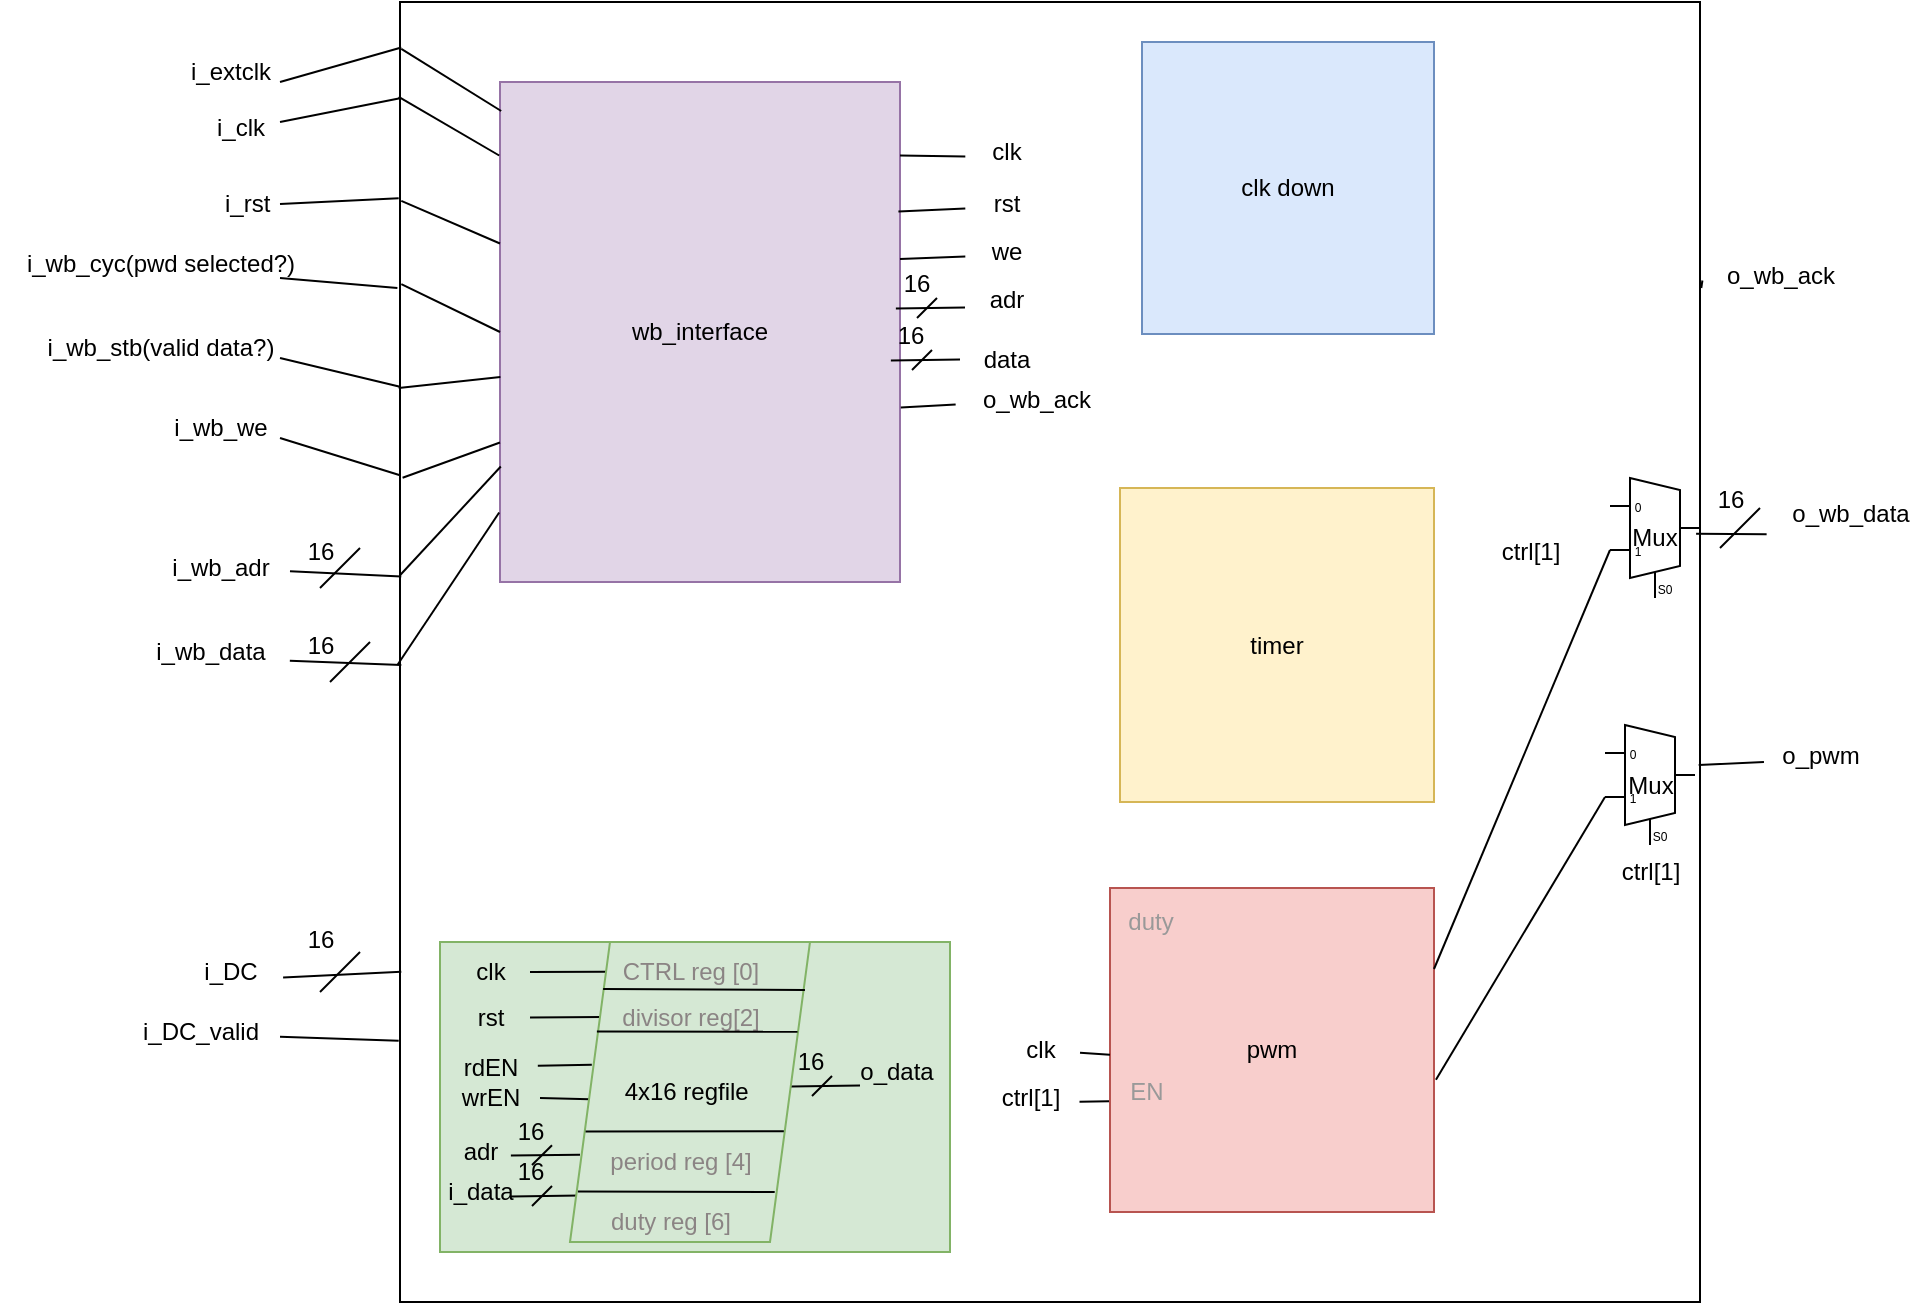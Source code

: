 <mxfile>
    <diagram id="9kbksqGHN0hTs0AnhhPh" name="Page-1">
        <mxGraphModel dx="1551" dy="563" grid="1" gridSize="10" guides="1" tooltips="1" connect="1" arrows="1" fold="1" page="1" pageScale="1" pageWidth="850" pageHeight="1100" math="0" shadow="0">
            <root>
                <mxCell id="0"/>
                <mxCell id="1" parent="0"/>
                <mxCell id="2" value="" style="whiteSpace=wrap;html=1;aspect=fixed;" parent="1" vertex="1">
                    <mxGeometry x="60" y="20" width="650" height="650" as="geometry"/>
                </mxCell>
                <mxCell id="3" value="" style="endArrow=none;html=1;entryX=0;entryY=0.074;entryDx=0;entryDy=0;entryPerimeter=0;" parent="1" target="2" edge="1">
                    <mxGeometry width="50" height="50" relative="1" as="geometry">
                        <mxPoint y="80" as="sourcePoint"/>
                        <mxPoint x="69.04" y="84.56" as="targetPoint"/>
                        <Array as="points"/>
                    </mxGeometry>
                </mxCell>
                <mxCell id="4" value="i_clk" style="text;html=1;align=center;verticalAlign=middle;resizable=0;points=[];autosize=1;strokeColor=none;fillColor=none;" parent="1" vertex="1">
                    <mxGeometry x="-45" y="68" width="50" height="30" as="geometry"/>
                </mxCell>
                <mxCell id="5" value="" style="endArrow=none;html=1;entryX=-0.001;entryY=0.151;entryDx=0;entryDy=0;entryPerimeter=0;" parent="1" target="2" edge="1">
                    <mxGeometry width="50" height="50" relative="1" as="geometry">
                        <mxPoint y="121" as="sourcePoint"/>
                        <mxPoint x="71.44" y="121.04" as="targetPoint"/>
                    </mxGeometry>
                </mxCell>
                <mxCell id="6" value="i_rst&amp;nbsp;" style="text;html=1;align=center;verticalAlign=middle;resizable=0;points=[];autosize=1;strokeColor=none;fillColor=none;" parent="1" vertex="1">
                    <mxGeometry x="-40" y="106" width="50" height="30" as="geometry"/>
                </mxCell>
                <mxCell id="7" value="" style="endArrow=none;html=1;entryX=-0.002;entryY=0.22;entryDx=0;entryDy=0;entryPerimeter=0;" parent="1" target="2" edge="1">
                    <mxGeometry width="50" height="50" relative="1" as="geometry">
                        <mxPoint y="158" as="sourcePoint"/>
                        <mxPoint x="70" y="158" as="targetPoint"/>
                    </mxGeometry>
                </mxCell>
                <mxCell id="8" value="i_wb_cyc(pwd selected?)" style="text;html=1;align=center;verticalAlign=middle;resizable=0;points=[];autosize=1;strokeColor=none;fillColor=none;" parent="1" vertex="1">
                    <mxGeometry x="-140" y="136" width="160" height="30" as="geometry"/>
                </mxCell>
                <mxCell id="9" value="" style="endArrow=none;html=1;entryX=0;entryY=0.296;entryDx=0;entryDy=0;entryPerimeter=0;" parent="1" target="2" edge="1">
                    <mxGeometry width="50" height="50" relative="1" as="geometry">
                        <mxPoint y="198" as="sourcePoint"/>
                        <mxPoint x="70.48" y="197.36" as="targetPoint"/>
                    </mxGeometry>
                </mxCell>
                <mxCell id="10" value="i_wb_stb(valid data?)" style="text;html=1;align=center;verticalAlign=middle;resizable=0;points=[];autosize=1;strokeColor=none;fillColor=none;" parent="1" vertex="1">
                    <mxGeometry x="-130" y="178" width="140" height="30" as="geometry"/>
                </mxCell>
                <mxCell id="11" value="" style="endArrow=none;html=1;entryX=0;entryY=0.364;entryDx=0;entryDy=0;entryPerimeter=0;" parent="1" target="2" edge="1">
                    <mxGeometry width="50" height="50" relative="1" as="geometry">
                        <mxPoint y="238" as="sourcePoint"/>
                        <mxPoint x="70" y="237.68" as="targetPoint"/>
                    </mxGeometry>
                </mxCell>
                <mxCell id="12" value="i_wb_we" style="text;html=1;align=center;verticalAlign=middle;resizable=0;points=[];autosize=1;strokeColor=none;fillColor=none;" parent="1" vertex="1">
                    <mxGeometry x="-65" y="218" width="70" height="30" as="geometry"/>
                </mxCell>
                <mxCell id="13" value="" style="endArrow=none;html=1;entryX=0.001;entryY=0.442;entryDx=0;entryDy=0;entryPerimeter=0;" parent="1" target="2" edge="1" source="14">
                    <mxGeometry width="50" height="50" relative="1" as="geometry">
                        <mxPoint y="278" as="sourcePoint"/>
                        <mxPoint x="107" y="280" as="targetPoint"/>
                    </mxGeometry>
                </mxCell>
                <mxCell id="14" value="i_wb_adr" style="text;html=1;align=center;verticalAlign=middle;resizable=0;points=[];autosize=1;strokeColor=none;fillColor=none;" parent="1" vertex="1">
                    <mxGeometry x="-65" y="288" width="70" height="30" as="geometry"/>
                </mxCell>
                <mxCell id="15" value="" style="endArrow=none;html=1;" parent="1" edge="1">
                    <mxGeometry width="50" height="50" relative="1" as="geometry">
                        <mxPoint x="20" y="313" as="sourcePoint"/>
                        <mxPoint x="40" y="293" as="targetPoint"/>
                    </mxGeometry>
                </mxCell>
                <mxCell id="16" value="16" style="text;html=1;align=center;verticalAlign=middle;resizable=0;points=[];autosize=1;strokeColor=none;fillColor=none;" parent="1" vertex="1">
                    <mxGeometry y="280" width="40" height="30" as="geometry"/>
                </mxCell>
                <mxCell id="17" value="" style="endArrow=none;html=1;entryX=0.001;entryY=0.51;entryDx=0;entryDy=0;entryPerimeter=0;exitX=0.999;exitY=0.647;exitDx=0;exitDy=0;exitPerimeter=0;" parent="1" target="2" edge="1" source="20">
                    <mxGeometry width="50" height="50" relative="1" as="geometry">
                        <mxPoint y="315" as="sourcePoint"/>
                        <mxPoint x="70" y="315" as="targetPoint"/>
                    </mxGeometry>
                </mxCell>
                <mxCell id="18" value="" style="endArrow=none;html=1;" parent="1" edge="1">
                    <mxGeometry width="50" height="50" relative="1" as="geometry">
                        <mxPoint x="25" y="360" as="sourcePoint"/>
                        <mxPoint x="45" y="340" as="targetPoint"/>
                    </mxGeometry>
                </mxCell>
                <mxCell id="19" value="16" style="text;html=1;align=center;verticalAlign=middle;resizable=0;points=[];autosize=1;strokeColor=none;fillColor=none;" parent="1" vertex="1">
                    <mxGeometry y="326.5" width="40" height="30" as="geometry"/>
                </mxCell>
                <mxCell id="20" value="i_wb_data" style="text;html=1;align=center;verticalAlign=middle;resizable=0;points=[];autosize=1;strokeColor=none;fillColor=none;" parent="1" vertex="1">
                    <mxGeometry x="-75" y="330" width="80" height="30" as="geometry"/>
                </mxCell>
                <mxCell id="22" value="o_wb_ack" style="text;html=1;align=center;verticalAlign=middle;resizable=0;points=[];autosize=1;strokeColor=none;fillColor=none;" parent="1" vertex="1">
                    <mxGeometry x="710" y="142" width="80" height="30" as="geometry"/>
                </mxCell>
                <mxCell id="27" value="" style="endArrow=none;html=1;entryX=0.999;entryY=0.587;entryDx=0;entryDy=0;entryPerimeter=0;exitX=0.033;exitY=0.615;exitDx=0;exitDy=0;exitPerimeter=0;" parent="1" target="2" edge="1" source="28">
                    <mxGeometry width="50" height="50" relative="1" as="geometry">
                        <mxPoint x="720" y="350" as="sourcePoint"/>
                        <mxPoint x="530" y="340" as="targetPoint"/>
                    </mxGeometry>
                </mxCell>
                <mxCell id="28" value="o_pwm" style="text;html=1;align=center;verticalAlign=middle;resizable=0;points=[];autosize=1;strokeColor=none;fillColor=none;" parent="1" vertex="1">
                    <mxGeometry x="740" y="381.5" width="60" height="30" as="geometry"/>
                </mxCell>
                <mxCell id="29" value="" style="endArrow=none;html=1;entryX=0.001;entryY=0.035;entryDx=0;entryDy=0;entryPerimeter=0;" parent="1" target="2" edge="1">
                    <mxGeometry width="50" height="50" relative="1" as="geometry">
                        <mxPoint y="60" as="sourcePoint"/>
                        <mxPoint x="70" y="60" as="targetPoint"/>
                    </mxGeometry>
                </mxCell>
                <mxCell id="31" value="i_extclk" style="text;html=1;align=center;verticalAlign=middle;resizable=0;points=[];autosize=1;strokeColor=none;fillColor=none;" parent="1" vertex="1">
                    <mxGeometry x="-55" y="40" width="60" height="30" as="geometry"/>
                </mxCell>
                <mxCell id="35" value="" style="endArrow=none;html=1;entryX=0.001;entryY=0.746;entryDx=0;entryDy=0;entryPerimeter=0;exitX=1.031;exitY=0.591;exitDx=0;exitDy=0;exitPerimeter=0;" parent="1" target="2" edge="1" source="38">
                    <mxGeometry width="50" height="50" relative="1" as="geometry">
                        <mxPoint y="442.72" as="sourcePoint"/>
                        <mxPoint x="70" y="442.72" as="targetPoint"/>
                    </mxGeometry>
                </mxCell>
                <mxCell id="36" value="" style="endArrow=none;html=1;" parent="1" edge="1">
                    <mxGeometry width="50" height="50" relative="1" as="geometry">
                        <mxPoint x="20" y="515" as="sourcePoint"/>
                        <mxPoint x="40" y="495" as="targetPoint"/>
                    </mxGeometry>
                </mxCell>
                <mxCell id="37" value="16" style="text;html=1;align=center;verticalAlign=middle;resizable=0;points=[];autosize=1;strokeColor=none;fillColor=none;" parent="1" vertex="1">
                    <mxGeometry y="474" width="40" height="30" as="geometry"/>
                </mxCell>
                <mxCell id="38" value="i_DC" style="text;html=1;align=center;verticalAlign=middle;resizable=0;points=[];autosize=1;strokeColor=none;fillColor=none;" parent="1" vertex="1">
                    <mxGeometry x="-50" y="490" width="50" height="30" as="geometry"/>
                </mxCell>
                <mxCell id="39" value="" style="endArrow=none;html=1;entryX=-0.001;entryY=0.799;entryDx=0;entryDy=0;entryPerimeter=0;exitX=1;exitY=0.58;exitDx=0;exitDy=0;exitPerimeter=0;" parent="1" edge="1" target="2" source="40">
                    <mxGeometry width="50" height="50" relative="1" as="geometry">
                        <mxPoint y="473" as="sourcePoint"/>
                        <mxPoint x="110" y="473" as="targetPoint"/>
                    </mxGeometry>
                </mxCell>
                <mxCell id="40" value="i_DC_valid" style="text;html=1;align=center;verticalAlign=middle;resizable=0;points=[];autosize=1;strokeColor=none;fillColor=none;" parent="1" vertex="1">
                    <mxGeometry x="-80" y="520" width="80" height="30" as="geometry"/>
                </mxCell>
                <mxCell id="62" value="pwm" style="whiteSpace=wrap;html=1;aspect=fixed;fillColor=#f8cecc;strokeColor=#b85450;" parent="1" vertex="1">
                    <mxGeometry x="415" y="463" width="162" height="162" as="geometry"/>
                </mxCell>
                <mxCell id="66" value="duty" style="text;html=1;align=center;verticalAlign=middle;resizable=0;points=[];autosize=1;strokeColor=none;fillColor=none;fontColor=#999999;" parent="1" vertex="1">
                    <mxGeometry x="410" y="465" width="50" height="30" as="geometry"/>
                </mxCell>
                <mxCell id="68" value="Mux" style="shadow=0;dashed=0;align=center;html=1;strokeWidth=1;shape=mxgraph.electrical.abstract.mux2;whiteSpace=wrap;" parent="1" vertex="1">
                    <mxGeometry x="662.5" y="381.5" width="45" height="60" as="geometry"/>
                </mxCell>
                <mxCell id="69" value="EN" style="text;html=1;align=center;verticalAlign=middle;resizable=0;points=[];autosize=1;strokeColor=none;fillColor=none;fontColor=#999999;" parent="1" vertex="1">
                    <mxGeometry x="412.5" y="550" width="40" height="30" as="geometry"/>
                </mxCell>
                <mxCell id="70" value="" style="endArrow=none;html=1;exitX=0.995;exitY=0.563;exitDx=0;exitDy=0;exitPerimeter=0;entryX=-0.003;entryY=0.658;entryDx=0;entryDy=0;entryPerimeter=0;" parent="1" source="71" target="62" edge="1">
                    <mxGeometry width="50" height="50" relative="1" as="geometry">
                        <mxPoint x="420" y="445" as="sourcePoint"/>
                        <mxPoint x="443.0" y="442.86" as="targetPoint"/>
                    </mxGeometry>
                </mxCell>
                <mxCell id="71" value="ctrl[1]" style="text;html=1;align=center;verticalAlign=middle;resizable=0;points=[];autosize=1;strokeColor=none;fillColor=none;" parent="1" vertex="1">
                    <mxGeometry x="350" y="553" width="50" height="30" as="geometry"/>
                </mxCell>
                <mxCell id="72" value="" style="endArrow=none;html=1;entryX=0;entryY=0.55;entryDx=0;entryDy=3;entryPerimeter=0;exitX=1.006;exitY=0.592;exitDx=0;exitDy=0;exitPerimeter=0;" parent="1" source="62" target="68" edge="1">
                    <mxGeometry width="50" height="50" relative="1" as="geometry">
                        <mxPoint x="440" y="330" as="sourcePoint"/>
                        <mxPoint x="490" y="280" as="targetPoint"/>
                    </mxGeometry>
                </mxCell>
                <mxCell id="73" value="" style="endArrow=none;html=1;entryX=0;entryY=0.515;entryDx=0;entryDy=0;entryPerimeter=0;" parent="1" source="74" edge="1" target="62">
                    <mxGeometry width="50" height="50" relative="1" as="geometry">
                        <mxPoint x="393.5" y="543.69" as="sourcePoint"/>
                        <mxPoint x="417.5" y="543.69" as="targetPoint"/>
                    </mxGeometry>
                </mxCell>
                <mxCell id="74" value="clk" style="text;html=1;align=center;verticalAlign=middle;resizable=0;points=[];autosize=1;strokeColor=none;fillColor=none;" parent="1" vertex="1">
                    <mxGeometry x="360" y="529" width="40" height="30" as="geometry"/>
                </mxCell>
                <mxCell id="76" value="timer" style="whiteSpace=wrap;html=1;aspect=fixed;fillColor=#fff2cc;strokeColor=#d6b656;" parent="1" vertex="1">
                    <mxGeometry x="420" y="263" width="157" height="157" as="geometry"/>
                </mxCell>
                <mxCell id="78" value="ctrl[1]" style="text;html=1;align=center;verticalAlign=middle;resizable=0;points=[];autosize=1;strokeColor=none;fillColor=none;" parent="1" vertex="1">
                    <mxGeometry x="600" y="280" width="50" height="30" as="geometry"/>
                </mxCell>
                <mxCell id="80" value="" style="endArrow=none;html=1;entryX=0;entryY=0.55;entryDx=0;entryDy=3;entryPerimeter=0;exitX=1;exitY=0.25;exitDx=0;exitDy=0;" parent="1" source="62" target="77" edge="1">
                    <mxGeometry width="50" height="50" relative="1" as="geometry">
                        <mxPoint x="290" y="350" as="sourcePoint"/>
                        <mxPoint x="340" y="300" as="targetPoint"/>
                    </mxGeometry>
                </mxCell>
                <mxCell id="85" value="wb_interface" style="whiteSpace=wrap;html=1;fillColor=#e1d5e7;strokeColor=#9673a6;" parent="1" vertex="1">
                    <mxGeometry x="110" y="60" width="200" height="250" as="geometry"/>
                </mxCell>
                <mxCell id="86" value="" style="endArrow=none;html=1;entryX=0.001;entryY=0.036;entryDx=0;entryDy=0;entryPerimeter=0;exitX=0.003;exitY=0.058;exitDx=0;exitDy=0;exitPerimeter=0;" parent="1" source="85" target="2" edge="1">
                    <mxGeometry width="50" height="50" relative="1" as="geometry">
                        <mxPoint x="120" y="170" as="sourcePoint"/>
                        <mxPoint x="170" y="120" as="targetPoint"/>
                    </mxGeometry>
                </mxCell>
                <mxCell id="87" value="" style="endArrow=none;html=1;exitX=-0.001;exitY=0.073;exitDx=0;exitDy=0;exitPerimeter=0;entryX=-0.002;entryY=0.147;entryDx=0;entryDy=0;entryPerimeter=0;" parent="1" source="2" target="85" edge="1">
                    <mxGeometry width="50" height="50" relative="1" as="geometry">
                        <mxPoint x="100" y="120" as="sourcePoint"/>
                        <mxPoint x="150" y="70" as="targetPoint"/>
                    </mxGeometry>
                </mxCell>
                <mxCell id="88" value="" style="endArrow=none;html=1;exitX=0.004;exitY=0.577;exitDx=0;exitDy=0;exitPerimeter=0;entryX=1;entryY=0.147;entryDx=0;entryDy=0;entryPerimeter=0;" parent="1" source="89" target="85" edge="1">
                    <mxGeometry width="50" height="50" relative="1" as="geometry">
                        <mxPoint x="180" y="140" as="sourcePoint"/>
                        <mxPoint x="350" y="88" as="targetPoint"/>
                    </mxGeometry>
                </mxCell>
                <mxCell id="89" value="clk" style="text;html=1;align=center;verticalAlign=middle;resizable=0;points=[];autosize=1;strokeColor=none;fillColor=none;" parent="1" vertex="1">
                    <mxGeometry x="342.5" y="80" width="40" height="30" as="geometry"/>
                </mxCell>
                <mxCell id="90" value="" style="endArrow=none;html=1;entryX=0.001;entryY=0.153;entryDx=0;entryDy=0;entryPerimeter=0;exitX=0;exitY=0.323;exitDx=0;exitDy=0;exitPerimeter=0;" parent="1" source="85" target="2" edge="1">
                    <mxGeometry width="50" height="50" relative="1" as="geometry">
                        <mxPoint x="130" y="200" as="sourcePoint"/>
                        <mxPoint x="180" y="150" as="targetPoint"/>
                    </mxGeometry>
                </mxCell>
                <mxCell id="91" value="" style="endArrow=none;html=1;exitX=0.004;exitY=0.577;exitDx=0;exitDy=0;exitPerimeter=0;entryX=0.996;entryY=0.259;entryDx=0;entryDy=0;entryPerimeter=0;" parent="1" source="92" target="85" edge="1">
                    <mxGeometry width="50" height="50" relative="1" as="geometry">
                        <mxPoint x="181" y="160" as="sourcePoint"/>
                        <mxPoint x="347" y="107" as="targetPoint"/>
                    </mxGeometry>
                </mxCell>
                <mxCell id="92" value="rst" style="text;html=1;align=center;verticalAlign=middle;resizable=0;points=[];autosize=1;strokeColor=none;fillColor=none;" parent="1" vertex="1">
                    <mxGeometry x="342.5" y="106" width="40" height="30" as="geometry"/>
                </mxCell>
                <mxCell id="99" value="" style="endArrow=none;html=1;exitX=0.001;exitY=0.217;exitDx=0;exitDy=0;exitPerimeter=0;entryX=0;entryY=0.5;entryDx=0;entryDy=0;" parent="1" source="2" target="85" edge="1">
                    <mxGeometry width="50" height="50" relative="1" as="geometry">
                        <mxPoint x="90" y="170" as="sourcePoint"/>
                        <mxPoint x="140" y="120" as="targetPoint"/>
                    </mxGeometry>
                </mxCell>
                <mxCell id="100" value="" style="endArrow=none;html=1;exitX=-0.001;exitY=0.297;exitDx=0;exitDy=0;exitPerimeter=0;entryX=0.001;entryY=0.59;entryDx=0;entryDy=0;entryPerimeter=0;" parent="1" source="2" target="85" edge="1">
                    <mxGeometry width="50" height="50" relative="1" as="geometry">
                        <mxPoint x="90" y="170" as="sourcePoint"/>
                        <mxPoint x="140" y="120" as="targetPoint"/>
                    </mxGeometry>
                </mxCell>
                <mxCell id="101" value="" style="endArrow=none;html=1;exitX=0.002;exitY=0.366;exitDx=0;exitDy=0;exitPerimeter=0;entryX=0;entryY=0.721;entryDx=0;entryDy=0;entryPerimeter=0;" parent="1" source="2" target="85" edge="1">
                    <mxGeometry width="50" height="50" relative="1" as="geometry">
                        <mxPoint x="120" y="260" as="sourcePoint"/>
                        <mxPoint x="170" y="210" as="targetPoint"/>
                    </mxGeometry>
                </mxCell>
                <mxCell id="102" value="" style="endArrow=none;html=1;exitX=0.004;exitY=0.577;exitDx=0;exitDy=0;exitPerimeter=0;entryX=1;entryY=0.354;entryDx=0;entryDy=0;entryPerimeter=0;" parent="1" source="103" target="85" edge="1">
                    <mxGeometry width="50" height="50" relative="1" as="geometry">
                        <mxPoint x="180" y="180" as="sourcePoint"/>
                        <mxPoint x="346" y="128" as="targetPoint"/>
                    </mxGeometry>
                </mxCell>
                <mxCell id="106" value="" style="endArrow=none;html=1;exitX=0;exitY=0.441;exitDx=0;exitDy=0;exitPerimeter=0;entryX=0.002;entryY=0.769;entryDx=0;entryDy=0;entryPerimeter=0;" parent="1" source="2" target="85" edge="1">
                    <mxGeometry width="50" height="50" relative="1" as="geometry">
                        <mxPoint x="140" y="250" as="sourcePoint"/>
                        <mxPoint x="190" y="200" as="targetPoint"/>
                    </mxGeometry>
                </mxCell>
                <mxCell id="108" value="adr" style="text;html=1;align=center;verticalAlign=middle;resizable=0;points=[];autosize=1;strokeColor=none;fillColor=none;" parent="1" vertex="1">
                    <mxGeometry x="342.5" y="154" width="40" height="30" as="geometry"/>
                </mxCell>
                <mxCell id="118" value="" style="endArrow=none;html=1;exitX=-0.002;exitY=0.51;exitDx=0;exitDy=0;exitPerimeter=0;entryX=-0.002;entryY=0.861;entryDx=0;entryDy=0;entryPerimeter=0;" parent="1" source="2" target="85" edge="1">
                    <mxGeometry width="50" height="50" relative="1" as="geometry">
                        <mxPoint x="180" y="340" as="sourcePoint"/>
                        <mxPoint x="230" y="290" as="targetPoint"/>
                    </mxGeometry>
                </mxCell>
                <mxCell id="120" value="" style="group" parent="1" vertex="1" connectable="0">
                    <mxGeometry x="297.5" y="146" width="45" height="32" as="geometry"/>
                </mxCell>
                <mxCell id="107" value="" style="endArrow=none;html=1;exitX=0.004;exitY=0.577;exitDx=0;exitDy=0;exitPerimeter=0;entryX=1.003;entryY=0.475;entryDx=0;entryDy=0;entryPerimeter=0;" parent="120" edge="1">
                    <mxGeometry width="50" height="50" relative="1" as="geometry">
                        <mxPoint x="45.0" y="26.78" as="sourcePoint"/>
                        <mxPoint x="10.44" y="27.22" as="targetPoint"/>
                    </mxGeometry>
                </mxCell>
                <mxCell id="112" value="16" style="text;html=1;align=center;verticalAlign=middle;resizable=0;points=[];autosize=1;strokeColor=none;fillColor=none;imageWidth=20;imageHeight=20;" parent="120" vertex="1">
                    <mxGeometry width="40" height="30" as="geometry"/>
                </mxCell>
                <mxCell id="119" value="" style="endArrow=none;html=1;" parent="120" edge="1">
                    <mxGeometry width="50" height="50" relative="1" as="geometry">
                        <mxPoint x="21" y="32" as="sourcePoint"/>
                        <mxPoint x="31" y="22" as="targetPoint"/>
                    </mxGeometry>
                </mxCell>
                <mxCell id="121" value="data" style="text;html=1;align=center;verticalAlign=middle;resizable=0;points=[];autosize=1;strokeColor=none;fillColor=none;" parent="1" vertex="1">
                    <mxGeometry x="337.5" y="184" width="50" height="30" as="geometry"/>
                </mxCell>
                <mxCell id="122" value="" style="group" parent="1" vertex="1" connectable="0">
                    <mxGeometry x="295" y="172" width="45.0" height="32" as="geometry"/>
                </mxCell>
                <mxCell id="123" value="" style="endArrow=none;html=1;exitX=0.004;exitY=0.577;exitDx=0;exitDy=0;exitPerimeter=0;entryX=1.003;entryY=0.475;entryDx=0;entryDy=0;entryPerimeter=0;" parent="122" edge="1">
                    <mxGeometry width="50" height="50" relative="1" as="geometry">
                        <mxPoint x="45.0" y="26.78" as="sourcePoint"/>
                        <mxPoint x="10.44" y="27.22" as="targetPoint"/>
                    </mxGeometry>
                </mxCell>
                <mxCell id="124" value="16" style="text;html=1;align=center;verticalAlign=middle;resizable=0;points=[];autosize=1;strokeColor=none;fillColor=none;imageWidth=20;imageHeight=20;" parent="122" vertex="1">
                    <mxGeometry width="40" height="30" as="geometry"/>
                </mxCell>
                <mxCell id="125" value="" style="endArrow=none;html=1;" parent="122" edge="1">
                    <mxGeometry width="50" height="50" relative="1" as="geometry">
                        <mxPoint x="21" y="32" as="sourcePoint"/>
                        <mxPoint x="31" y="22" as="targetPoint"/>
                    </mxGeometry>
                </mxCell>
                <mxCell id="140" value="" style="endArrow=none;html=1;exitX=0.004;exitY=0.577;exitDx=0;exitDy=0;exitPerimeter=0;entryX=1.002;entryY=0.651;entryDx=0;entryDy=0;entryPerimeter=0;" parent="1" source="141" edge="1" target="85">
                    <mxGeometry width="50" height="50" relative="1" as="geometry">
                        <mxPoint x="140" y="265" as="sourcePoint"/>
                        <mxPoint x="310" y="221" as="targetPoint"/>
                    </mxGeometry>
                </mxCell>
                <mxCell id="141" value="o_wb_ack" style="text;html=1;align=center;verticalAlign=middle;resizable=0;points=[];autosize=1;strokeColor=none;fillColor=none;" parent="1" vertex="1">
                    <mxGeometry x="337.5" y="204" width="80" height="30" as="geometry"/>
                </mxCell>
                <mxCell id="142" value="" style="endArrow=none;html=1;exitX=1.001;exitY=0.22;exitDx=0;exitDy=0;exitPerimeter=0;entryX=0.015;entryY=0.575;entryDx=0;entryDy=0;entryPerimeter=0;" parent="1" source="2" target="22" edge="1">
                    <mxGeometry width="50" height="50" relative="1" as="geometry">
                        <mxPoint x="610" y="170" as="sourcePoint"/>
                        <mxPoint x="660" y="120" as="targetPoint"/>
                    </mxGeometry>
                </mxCell>
                <mxCell id="143" value="clk down" style="whiteSpace=wrap;html=1;aspect=fixed;fillColor=#dae8fc;strokeColor=#6c8ebf;" vertex="1" parent="1">
                    <mxGeometry x="431" y="40" width="146" height="146" as="geometry"/>
                </mxCell>
                <mxCell id="103" value="we" style="text;html=1;align=center;verticalAlign=middle;resizable=0;points=[];autosize=1;strokeColor=none;fillColor=none;" parent="1" vertex="1">
                    <mxGeometry x="342.5" y="130" width="40" height="30" as="geometry"/>
                </mxCell>
                <mxCell id="148" value="" style="group" vertex="1" connectable="0" parent="1">
                    <mxGeometry x="700" y="258" width="125" height="35" as="geometry"/>
                </mxCell>
                <mxCell id="23" value="" style="endArrow=none;html=1;entryX=-0.021;entryY=0.856;entryDx=0;entryDy=0;exitX=0.997;exitY=0.409;exitDx=0;exitDy=0;exitPerimeter=0;entryPerimeter=0;" parent="148" source="2" target="26" edge="1">
                    <mxGeometry width="50" height="50" relative="1" as="geometry">
                        <mxPoint x="-50" y="-8" as="sourcePoint"/>
                        <mxPoint x="20" y="-8" as="targetPoint"/>
                    </mxGeometry>
                </mxCell>
                <mxCell id="26" value="o_wb_data" style="text;html=1;align=center;verticalAlign=middle;resizable=0;points=[];autosize=1;strokeColor=none;fillColor=none;" parent="148" vertex="1">
                    <mxGeometry x="45" y="2.5" width="80" height="30" as="geometry"/>
                </mxCell>
                <mxCell id="145" value="" style="group" vertex="1" connectable="0" parent="148">
                    <mxGeometry width="45" height="35" as="geometry"/>
                </mxCell>
                <mxCell id="24" value="" style="endArrow=none;html=1;" parent="145" edge="1">
                    <mxGeometry width="50" height="50" relative="1" as="geometry">
                        <mxPoint x="20" y="35" as="sourcePoint"/>
                        <mxPoint x="40" y="15" as="targetPoint"/>
                    </mxGeometry>
                </mxCell>
                <mxCell id="25" value="16" style="text;html=1;align=center;verticalAlign=middle;resizable=0;points=[];autosize=1;strokeColor=none;fillColor=none;" parent="145" vertex="1">
                    <mxGeometry x="5" y="-4" width="40" height="30" as="geometry"/>
                </mxCell>
                <mxCell id="75" value="ctrl[1]" style="text;html=1;align=center;verticalAlign=middle;resizable=0;points=[];autosize=1;strokeColor=none;fillColor=none;" parent="1" vertex="1">
                    <mxGeometry x="660" y="440" width="50" height="30" as="geometry"/>
                </mxCell>
                <mxCell id="77" value="Mux" style="shadow=0;dashed=0;align=center;html=1;strokeWidth=1;shape=mxgraph.electrical.abstract.mux2;whiteSpace=wrap;" parent="1" vertex="1">
                    <mxGeometry x="665" y="258" width="45" height="60" as="geometry"/>
                </mxCell>
                <mxCell id="181" value="" style="group" vertex="1" connectable="0" parent="1">
                    <mxGeometry x="80" y="490" width="257.5" height="155" as="geometry"/>
                </mxCell>
                <mxCell id="178" value="" style="group" vertex="1" connectable="0" parent="181">
                    <mxGeometry width="257.5" height="155" as="geometry"/>
                </mxCell>
                <mxCell id="162" value="" style="group;fillColor=#d5e8d4;strokeColor=#82b366;container=0;" vertex="1" connectable="0" parent="178">
                    <mxGeometry width="255" height="155" as="geometry"/>
                </mxCell>
                <mxCell id="94" value="clk" style="text;html=1;align=center;verticalAlign=middle;resizable=0;points=[];autosize=1;strokeColor=none;fillColor=none;" parent="178" vertex="1">
                    <mxGeometry x="5" width="40" height="30" as="geometry"/>
                </mxCell>
                <mxCell id="98" value="rst" style="text;html=1;align=center;verticalAlign=middle;resizable=0;points=[];autosize=1;strokeColor=none;fillColor=none;" parent="178" vertex="1">
                    <mxGeometry x="5" y="23" width="40" height="30" as="geometry"/>
                </mxCell>
                <mxCell id="155" value="wrEN" style="text;html=1;align=center;verticalAlign=middle;resizable=0;points=[];autosize=1;strokeColor=none;fillColor=none;" vertex="1" parent="178">
                    <mxGeometry y="62.5" width="50" height="30" as="geometry"/>
                </mxCell>
                <mxCell id="156" value="" style="group" vertex="1" connectable="0" parent="178">
                    <mxGeometry x="25" y="100" width="45.0" height="40" as="geometry"/>
                </mxCell>
                <mxCell id="157" value="" style="endArrow=none;html=1;exitX=0.004;exitY=0.577;exitDx=0;exitDy=0;exitPerimeter=0;entryX=1.003;entryY=0.475;entryDx=0;entryDy=0;entryPerimeter=0;" edge="1" parent="156">
                    <mxGeometry width="50" height="50" relative="1" as="geometry">
                        <mxPoint x="45.0" y="26.78" as="sourcePoint"/>
                        <mxPoint x="10.44" y="27.22" as="targetPoint"/>
                    </mxGeometry>
                </mxCell>
                <mxCell id="158" value="16" style="text;html=1;align=center;verticalAlign=middle;resizable=0;points=[];autosize=1;strokeColor=none;fillColor=none;imageWidth=20;imageHeight=20;" vertex="1" parent="156">
                    <mxGeometry width="40" height="30" as="geometry"/>
                </mxCell>
                <mxCell id="159" value="" style="endArrow=none;html=1;" edge="1" parent="156">
                    <mxGeometry width="50" height="50" relative="1" as="geometry">
                        <mxPoint x="21" y="32" as="sourcePoint"/>
                        <mxPoint x="31" y="22" as="targetPoint"/>
                    </mxGeometry>
                </mxCell>
                <mxCell id="161" value="i_data" style="text;html=1;align=center;verticalAlign=middle;resizable=0;points=[];autosize=1;strokeColor=none;fillColor=none;" vertex="1" parent="156">
                    <mxGeometry x="-35" y="10" width="60" height="30" as="geometry"/>
                </mxCell>
                <mxCell id="177" value="" style="group" vertex="1" connectable="0" parent="178">
                    <mxGeometry x="165" y="45" width="92.5" height="35" as="geometry"/>
                </mxCell>
                <mxCell id="168" value="" style="group" vertex="1" connectable="0" parent="177">
                    <mxGeometry width="45.0" height="32" as="geometry"/>
                </mxCell>
                <mxCell id="169" value="" style="endArrow=none;html=1;exitX=0.004;exitY=0.577;exitDx=0;exitDy=0;exitPerimeter=0;entryX=1.003;entryY=0.475;entryDx=0;entryDy=0;entryPerimeter=0;" edge="1" parent="168">
                    <mxGeometry width="50" height="50" relative="1" as="geometry">
                        <mxPoint x="45.0" y="26.78" as="sourcePoint"/>
                        <mxPoint x="10.44" y="27.22" as="targetPoint"/>
                    </mxGeometry>
                </mxCell>
                <mxCell id="170" value="16" style="text;html=1;align=center;verticalAlign=middle;resizable=0;points=[];autosize=1;strokeColor=none;fillColor=none;imageWidth=20;imageHeight=20;" vertex="1" parent="168">
                    <mxGeometry width="40" height="30" as="geometry"/>
                </mxCell>
                <mxCell id="171" value="" style="endArrow=none;html=1;" edge="1" parent="168">
                    <mxGeometry width="50" height="50" relative="1" as="geometry">
                        <mxPoint x="21" y="32" as="sourcePoint"/>
                        <mxPoint x="31" y="22" as="targetPoint"/>
                    </mxGeometry>
                </mxCell>
                <mxCell id="172" value="o_data" style="text;html=1;align=center;verticalAlign=middle;resizable=0;points=[];autosize=1;strokeColor=none;fillColor=none;" vertex="1" parent="177">
                    <mxGeometry x="32.5" y="5" width="60" height="30" as="geometry"/>
                </mxCell>
                <mxCell id="93" value="" style="endArrow=none;html=1;entryX=0.033;entryY=0.497;entryDx=0;entryDy=0;entryPerimeter=0;" parent="178" source="94" target="53" edge="1">
                    <mxGeometry width="50" height="50" relative="1" as="geometry">
                        <mxPoint x="33.02" y="15" as="sourcePoint"/>
                        <mxPoint x="60" y="15" as="targetPoint"/>
                    </mxGeometry>
                </mxCell>
                <mxCell id="97" value="" style="endArrow=none;html=1;entryX=0.015;entryY=0.482;entryDx=0;entryDy=0;entryPerimeter=0;" parent="178" source="98" target="54" edge="1">
                    <mxGeometry width="50" height="50" relative="1" as="geometry">
                        <mxPoint x="33.02" y="38.5" as="sourcePoint"/>
                        <mxPoint x="60" y="38.5" as="targetPoint"/>
                    </mxGeometry>
                </mxCell>
                <mxCell id="154" value="" style="endArrow=none;html=1;entryX=0.083;entryY=0.524;entryDx=0;entryDy=0;entryPerimeter=0;" edge="1" parent="178" source="155" target="48">
                    <mxGeometry width="50" height="50" relative="1" as="geometry">
                        <mxPoint x="55" y="70" as="sourcePoint"/>
                        <mxPoint x="72" y="77.39" as="targetPoint"/>
                    </mxGeometry>
                </mxCell>
                <mxCell id="182" value="" style="group" vertex="1" connectable="0" parent="178">
                    <mxGeometry width="185" height="155" as="geometry"/>
                </mxCell>
                <mxCell id="180" value="" style="group" vertex="1" connectable="0" parent="182">
                    <mxGeometry width="185" height="155" as="geometry"/>
                </mxCell>
                <mxCell id="134" value="" style="group" parent="180" vertex="1" connectable="0">
                    <mxGeometry x="65" width="120" height="155" as="geometry"/>
                </mxCell>
                <mxCell id="48" value="4x16 regfile&amp;nbsp;" style="shape=parallelogram;perimeter=parallelogramPerimeter;whiteSpace=wrap;html=1;fixedSize=1;fillColor=#d5e8d4;strokeColor=#82b366;" parent="134" vertex="1">
                    <mxGeometry width="120" height="150" as="geometry"/>
                </mxCell>
                <mxCell id="53" value="CTRL reg [0]" style="text;html=1;align=center;verticalAlign=middle;resizable=0;points=[];autosize=1;strokeColor=none;fillColor=none;fontStyle=0;fontColor=light-dark(#8b8484, #ededed);" parent="134" vertex="1">
                    <mxGeometry x="15" width="90" height="30" as="geometry"/>
                </mxCell>
                <mxCell id="54" value="divisor reg[2]" style="text;html=1;align=center;verticalAlign=middle;resizable=0;points=[];autosize=1;strokeColor=none;fillColor=none;fontStyle=0;fontColor=light-dark(#8b8484, #ededed);" parent="134" vertex="1">
                    <mxGeometry x="15" y="23" width="90" height="30" as="geometry"/>
                </mxCell>
                <mxCell id="55" value="period reg [4]" style="text;html=1;align=center;verticalAlign=middle;resizable=0;points=[];autosize=1;strokeColor=none;fillColor=none;fontStyle=0;fontColor=light-dark(#8b8484, #ededed);" parent="134" vertex="1">
                    <mxGeometry x="10" y="95" width="90" height="30" as="geometry"/>
                </mxCell>
                <mxCell id="56" value="duty reg [6]" style="text;html=1;align=center;verticalAlign=middle;resizable=0;points=[];autosize=1;strokeColor=none;fillColor=none;fontStyle=0;fontColor=light-dark(#8b8484, #ededed);" parent="134" vertex="1">
                    <mxGeometry x="10" y="125" width="80" height="30" as="geometry"/>
                </mxCell>
                <mxCell id="49" value="" style="endArrow=none;html=1;entryX=0.979;entryY=0.16;entryDx=0;entryDy=0;entryPerimeter=0;exitX=0.138;exitY=0.157;exitDx=0;exitDy=0;exitPerimeter=0;" parent="134" source="48" target="48" edge="1">
                    <mxGeometry width="50" height="50" relative="1" as="geometry">
                        <mxPoint x="80" y="-151.5" as="sourcePoint"/>
                        <mxPoint x="130" y="-201.5" as="targetPoint"/>
                    </mxGeometry>
                </mxCell>
                <mxCell id="50" value="" style="endArrow=none;html=1;entryX=0.948;entryY=0.299;entryDx=0;entryDy=0;entryPerimeter=0;exitX=0.112;exitY=0.298;exitDx=0;exitDy=0;exitPerimeter=0;" parent="134" source="48" target="48" edge="1">
                    <mxGeometry width="50" height="50" relative="1" as="geometry">
                        <mxPoint x="70" y="-161.5" as="sourcePoint"/>
                        <mxPoint x="160" y="-161.5" as="targetPoint"/>
                    </mxGeometry>
                </mxCell>
                <mxCell id="51" value="" style="endArrow=none;html=1;entryX=0.891;entryY=0.631;entryDx=0;entryDy=0;entryPerimeter=0;exitX=0.065;exitY=0.632;exitDx=0;exitDy=0;exitPerimeter=0;" parent="134" source="48" target="48" edge="1">
                    <mxGeometry width="50" height="50" relative="1" as="geometry">
                        <mxPoint x="60" y="-111.5" as="sourcePoint"/>
                        <mxPoint x="150" y="-111.5" as="targetPoint"/>
                    </mxGeometry>
                </mxCell>
                <mxCell id="52" value="" style="endArrow=none;html=1;entryX=0.853;entryY=0.833;entryDx=0;entryDy=0;entryPerimeter=0;exitX=0.033;exitY=0.832;exitDx=0;exitDy=0;exitPerimeter=0;" parent="134" source="48" target="48" edge="1">
                    <mxGeometry width="50" height="50" relative="1" as="geometry">
                        <mxPoint x="60" y="-81.5" as="sourcePoint"/>
                        <mxPoint x="150" y="-81.5" as="targetPoint"/>
                    </mxGeometry>
                </mxCell>
                <mxCell id="153" value="rdEN" style="text;html=1;align=center;verticalAlign=middle;resizable=0;points=[];autosize=1;strokeColor=none;fillColor=none;" vertex="1" parent="180">
                    <mxGeometry y="47.5" width="50" height="30" as="geometry"/>
                </mxCell>
                <mxCell id="104" value="" style="endArrow=none;html=1;entryX=0.091;entryY=0.409;entryDx=0;entryDy=0;entryPerimeter=0;exitX=0.978;exitY=0.48;exitDx=0;exitDy=0;exitPerimeter=0;" parent="180" source="153" target="48" edge="1">
                    <mxGeometry width="50" height="50" relative="1" as="geometry">
                        <mxPoint x="45" y="220" as="sourcePoint"/>
                        <mxPoint x="87.0" y="213" as="targetPoint"/>
                    </mxGeometry>
                </mxCell>
                <mxCell id="160" value="adr" style="text;html=1;align=center;verticalAlign=middle;resizable=0;points=[];autosize=1;strokeColor=none;fillColor=none;" vertex="1" parent="182">
                    <mxGeometry y="90" width="40" height="30" as="geometry"/>
                </mxCell>
                <mxCell id="130" value="" style="group" parent="181" vertex="1" connectable="0">
                    <mxGeometry x="25" y="80" width="45" height="31.5" as="geometry"/>
                </mxCell>
                <mxCell id="131" value="" style="endArrow=none;html=1;exitX=0.004;exitY=0.577;exitDx=0;exitDy=0;exitPerimeter=0;entryX=1.003;entryY=0.475;entryDx=0;entryDy=0;entryPerimeter=0;" parent="130" edge="1">
                    <mxGeometry width="50" height="50" relative="1" as="geometry">
                        <mxPoint x="45" y="26.362" as="sourcePoint"/>
                        <mxPoint x="10.44" y="26.795" as="targetPoint"/>
                    </mxGeometry>
                </mxCell>
                <mxCell id="132" value="16" style="text;html=1;align=center;verticalAlign=middle;resizable=0;points=[];autosize=1;strokeColor=none;fillColor=none;imageWidth=20;imageHeight=20;" parent="130" vertex="1">
                    <mxGeometry width="40" height="30" as="geometry"/>
                </mxCell>
                <mxCell id="133" value="" style="endArrow=none;html=1;" parent="130" edge="1">
                    <mxGeometry width="50" height="50" relative="1" as="geometry">
                        <mxPoint x="21.0" y="31.5" as="sourcePoint"/>
                        <mxPoint x="31.0" y="21.656" as="targetPoint"/>
                    </mxGeometry>
                </mxCell>
            </root>
        </mxGraphModel>
    </diagram>
</mxfile>